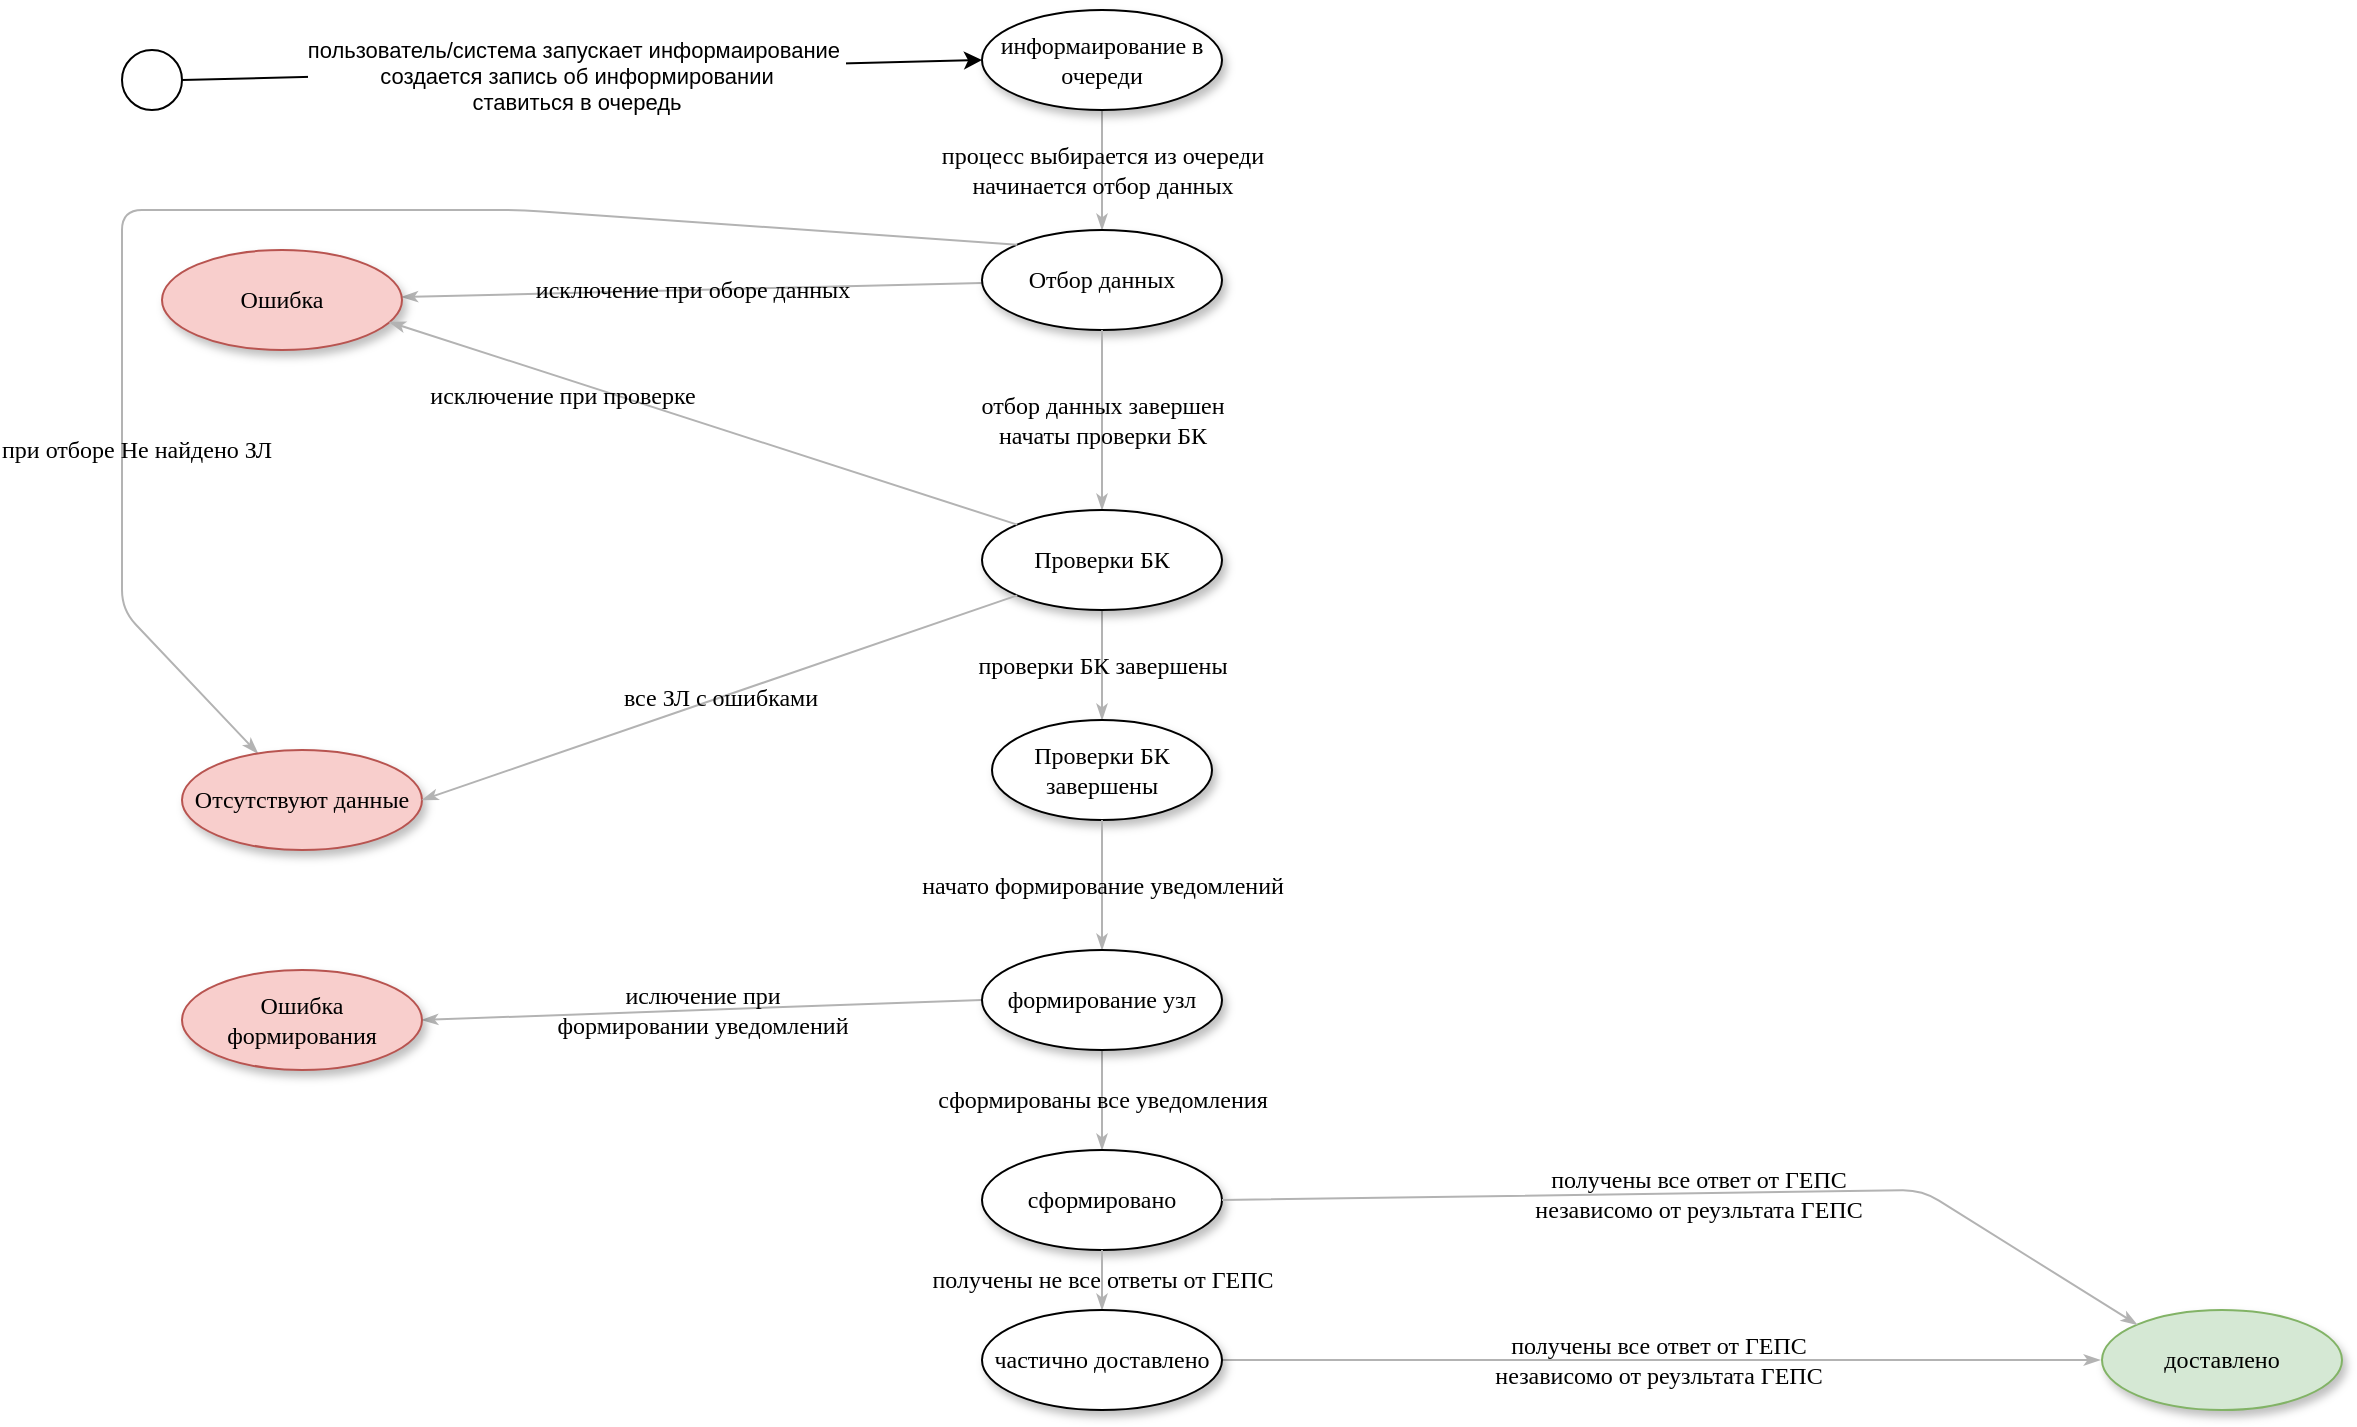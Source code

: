<mxfile version="21.6.9" type="github" pages="2">
  <diagram name="Процесс" id="42789a77-a242-8287-6e28-9cd8cfd52e62">
    <mxGraphModel dx="2372" dy="733" grid="1" gridSize="10" guides="1" tooltips="1" connect="1" arrows="1" fold="1" page="1" pageScale="1" pageWidth="1100" pageHeight="850" background="none" math="0" shadow="0">
      <root>
        <mxCell id="0" />
        <mxCell id="1" parent="0" />
        <mxCell id="1ea317790d2ca983-13" value="процесс выбирается из очереди&lt;br&gt;начинается отбор данных" style="edgeStyle=none;rounded=1;html=1;labelBackgroundColor=none;startArrow=none;startFill=0;startSize=5;endArrow=classicThin;endFill=1;endSize=5;jettySize=auto;orthogonalLoop=1;strokeColor=#B3B3B3;strokeWidth=1;fontFamily=Verdana;fontSize=12" parent="1" source="1ea317790d2ca983-1" target="1ea317790d2ca983-9" edge="1">
          <mxGeometry relative="1" as="geometry" />
        </mxCell>
        <mxCell id="1ea317790d2ca983-1" value="информаирование в очереди" style="ellipse;whiteSpace=wrap;html=1;rounded=0;shadow=1;comic=0;labelBackgroundColor=none;strokeWidth=1;fontFamily=Verdana;fontSize=12;align=center;" parent="1" vertex="1">
          <mxGeometry x="470" y="20" width="120" height="50" as="geometry" />
        </mxCell>
        <mxCell id="1ea317790d2ca983-21" value="relation" style="edgeStyle=none;rounded=1;html=1;labelBackgroundColor=none;startArrow=none;startFill=0;startSize=5;endArrow=classicThin;endFill=1;endSize=5;jettySize=auto;orthogonalLoop=1;strokeColor=#B3B3B3;strokeWidth=1;fontFamily=Verdana;fontSize=12" parent="1" source="1ea317790d2ca983-2" edge="1">
          <mxGeometry relative="1" as="geometry">
            <mxPoint x="414.202" y="322.616" as="targetPoint" />
          </mxGeometry>
        </mxCell>
        <mxCell id="1ea317790d2ca983-22" value="relation" style="edgeStyle=none;rounded=1;html=1;labelBackgroundColor=none;startArrow=none;startFill=0;startSize=5;endArrow=classicThin;endFill=1;endSize=5;jettySize=auto;orthogonalLoop=1;strokeColor=#B3B3B3;strokeWidth=1;fontFamily=Verdana;fontSize=12" parent="1" source="1ea317790d2ca983-2" edge="1">
          <mxGeometry relative="1" as="geometry">
            <mxPoint x="571.499" y="322.39" as="targetPoint" />
          </mxGeometry>
        </mxCell>
        <mxCell id="1ea317790d2ca983-15" value="relation" style="edgeStyle=none;rounded=1;html=1;labelBackgroundColor=none;startArrow=none;startFill=0;startSize=5;endArrow=classicThin;endFill=1;endSize=5;jettySize=auto;orthogonalLoop=1;strokeColor=#B3B3B3;strokeWidth=1;fontFamily=Verdana;fontSize=12" parent="1" target="1ea317790d2ca983-4" edge="1">
          <mxGeometry relative="1" as="geometry">
            <mxPoint x="708.381" y="230.753" as="sourcePoint" />
          </mxGeometry>
        </mxCell>
        <mxCell id="1ea317790d2ca983-16" value="сформированы все уведомления" style="edgeStyle=none;rounded=1;html=1;labelBackgroundColor=none;startArrow=none;startFill=0;startSize=5;endArrow=classicThin;endFill=1;endSize=5;jettySize=auto;orthogonalLoop=1;strokeColor=#B3B3B3;strokeWidth=1;fontFamily=Verdana;fontSize=12;exitX=0.5;exitY=1;exitDx=0;exitDy=0;" parent="1" source="6zdZu1xOQH_9_6lhA5Ge-17" target="1ea317790d2ca983-5" edge="1">
          <mxGeometry relative="1" as="geometry" />
        </mxCell>
        <mxCell id="1ea317790d2ca983-5" value="&lt;span&gt;сформировано&lt;/span&gt;" style="ellipse;whiteSpace=wrap;html=1;rounded=0;shadow=1;comic=0;labelBackgroundColor=none;strokeWidth=1;fontFamily=Verdana;fontSize=12;align=center;" parent="1" vertex="1">
          <mxGeometry x="470" y="590" width="120" height="50" as="geometry" />
        </mxCell>
        <mxCell id="1ea317790d2ca983-23" value="relation" style="edgeStyle=none;rounded=1;html=1;labelBackgroundColor=none;startArrow=none;startFill=0;startSize=5;endArrow=classicThin;endFill=1;endSize=5;jettySize=auto;orthogonalLoop=1;strokeColor=#B3B3B3;strokeWidth=1;fontFamily=Verdana;fontSize=12" parent="1" source="1ea317790d2ca983-6" edge="1">
          <mxGeometry relative="1" as="geometry">
            <mxPoint x="540.523" y="385.266" as="targetPoint" />
          </mxGeometry>
        </mxCell>
        <mxCell id="1ea317790d2ca983-24" value="relation" style="edgeStyle=none;rounded=1;html=1;labelBackgroundColor=none;startArrow=none;startFill=0;startSize=5;endArrow=classicThin;endFill=1;endSize=5;jettySize=auto;orthogonalLoop=1;strokeColor=#B3B3B3;strokeWidth=1;fontFamily=Verdana;fontSize=12" parent="1" target="1ea317790d2ca983-8" edge="1">
          <mxGeometry relative="1" as="geometry">
            <mxPoint x="427.5" y="360" as="sourcePoint" />
          </mxGeometry>
        </mxCell>
        <mxCell id="1ea317790d2ca983-19" value="исключение при оборе данных" style="edgeStyle=none;rounded=1;html=1;labelBackgroundColor=none;startArrow=none;startFill=0;startSize=5;endArrow=classicThin;endFill=1;endSize=5;jettySize=auto;orthogonalLoop=1;strokeColor=#B3B3B3;strokeWidth=1;fontFamily=Verdana;fontSize=12" parent="1" source="1ea317790d2ca983-9" target="1ea317790d2ca983-10" edge="1">
          <mxGeometry relative="1" as="geometry" />
        </mxCell>
        <mxCell id="1ea317790d2ca983-9" value="Отбор данных" style="ellipse;whiteSpace=wrap;html=1;rounded=0;shadow=1;comic=0;labelBackgroundColor=none;strokeWidth=1;fontFamily=Verdana;fontSize=12;align=center;" parent="1" vertex="1">
          <mxGeometry x="470" y="130" width="120" height="50" as="geometry" />
        </mxCell>
        <mxCell id="1ea317790d2ca983-20" value="отбор данных завершен&lt;br&gt;начаты проверки БК" style="edgeStyle=none;rounded=1;html=1;labelBackgroundColor=none;startArrow=none;startFill=0;startSize=5;endArrow=classicThin;endFill=1;endSize=5;jettySize=auto;orthogonalLoop=1;strokeColor=#B3B3B3;strokeWidth=1;fontFamily=Verdana;fontSize=12;" parent="1" source="1ea317790d2ca983-9" target="1ea317790d2ca983-11" edge="1">
          <mxGeometry x="0.001" relative="1" as="geometry">
            <mxPoint x="320" y="430" as="sourcePoint" />
            <mxPoint as="offset" />
          </mxGeometry>
        </mxCell>
        <mxCell id="1ea317790d2ca983-10" value="&lt;span&gt;Ошибка&lt;/span&gt;" style="ellipse;whiteSpace=wrap;html=1;rounded=0;shadow=1;comic=0;labelBackgroundColor=none;strokeWidth=1;fontFamily=Verdana;fontSize=12;align=center;fillColor=#f8cecc;strokeColor=#b85450;" parent="1" vertex="1">
          <mxGeometry x="60" y="140" width="120" height="50" as="geometry" />
        </mxCell>
        <mxCell id="1ea317790d2ca983-18" value="проверки БК завершены" style="edgeStyle=none;rounded=1;html=1;labelBackgroundColor=none;startArrow=none;startFill=0;startSize=5;endArrow=classicThin;endFill=1;endSize=5;jettySize=auto;orthogonalLoop=1;strokeColor=#B3B3B3;strokeWidth=1;fontFamily=Verdana;fontSize=12;entryX=0.5;entryY=0;entryDx=0;entryDy=0;" parent="1" source="1ea317790d2ca983-11" target="6zdZu1xOQH_9_6lhA5Ge-13" edge="1">
          <mxGeometry relative="1" as="geometry">
            <mxPoint x="440" y="540" as="targetPoint" />
          </mxGeometry>
        </mxCell>
        <mxCell id="1ea317790d2ca983-11" value="&lt;span&gt;Проверки БК&lt;/span&gt;" style="ellipse;whiteSpace=wrap;html=1;rounded=0;shadow=1;comic=0;labelBackgroundColor=none;strokeWidth=1;fontFamily=Verdana;fontSize=12;align=center;" parent="1" vertex="1">
          <mxGeometry x="470" y="270" width="120" height="50" as="geometry" />
        </mxCell>
        <mxCell id="6zdZu1xOQH_9_6lhA5Ge-2" style="rounded=0;orthogonalLoop=1;jettySize=auto;html=1;exitX=1;exitY=0.5;exitDx=0;exitDy=0;entryX=0;entryY=0.5;entryDx=0;entryDy=0;" edge="1" parent="1" source="6zdZu1xOQH_9_6lhA5Ge-1" target="1ea317790d2ca983-1">
          <mxGeometry relative="1" as="geometry" />
        </mxCell>
        <mxCell id="6zdZu1xOQH_9_6lhA5Ge-3" value="пользователь/система запускает информаирование&amp;nbsp;&lt;br&gt;создается запись об информировании&lt;br&gt;ставиться в очередь" style="edgeLabel;html=1;align=center;verticalAlign=middle;resizable=0;points=[];" vertex="1" connectable="0" parent="6zdZu1xOQH_9_6lhA5Ge-2">
          <mxGeometry x="-0.015" y="-3" relative="1" as="geometry">
            <mxPoint as="offset" />
          </mxGeometry>
        </mxCell>
        <mxCell id="6zdZu1xOQH_9_6lhA5Ge-1" value="" style="ellipse;whiteSpace=wrap;html=1;aspect=fixed;" vertex="1" parent="1">
          <mxGeometry x="40" y="40" width="30" height="30" as="geometry" />
        </mxCell>
        <mxCell id="6zdZu1xOQH_9_6lhA5Ge-5" value="при отборе Не найдено ЗЛ" style="edgeStyle=none;rounded=1;html=1;labelBackgroundColor=none;startArrow=none;startFill=0;startSize=5;endArrow=classicThin;endFill=1;endSize=5;jettySize=auto;orthogonalLoop=1;strokeColor=#B3B3B3;strokeWidth=1;fontFamily=Verdana;fontSize=12;exitX=0;exitY=0;exitDx=0;exitDy=0;" edge="1" parent="1" target="6zdZu1xOQH_9_6lhA5Ge-6" source="1ea317790d2ca983-9">
          <mxGeometry x="0.522" y="7" relative="1" as="geometry">
            <mxPoint x="98" y="240" as="sourcePoint" />
            <Array as="points">
              <mxPoint x="240" y="120" />
              <mxPoint x="40" y="120" />
              <mxPoint x="40" y="320" />
            </Array>
            <mxPoint as="offset" />
          </mxGeometry>
        </mxCell>
        <mxCell id="6zdZu1xOQH_9_6lhA5Ge-6" value="&lt;span&gt;Отсутствуют данные&lt;/span&gt;" style="ellipse;whiteSpace=wrap;html=1;rounded=0;shadow=1;comic=0;labelBackgroundColor=none;strokeWidth=1;fontFamily=Verdana;fontSize=12;align=center;fillColor=#f8cecc;strokeColor=#b85450;" vertex="1" parent="1">
          <mxGeometry x="70" y="390" width="120" height="50" as="geometry" />
        </mxCell>
        <mxCell id="6zdZu1xOQH_9_6lhA5Ge-9" value="исключение при проверке" style="edgeStyle=none;rounded=1;html=1;labelBackgroundColor=none;startArrow=none;startFill=0;startSize=5;endArrow=classicThin;endFill=1;endSize=5;jettySize=auto;orthogonalLoop=1;strokeColor=#B3B3B3;strokeWidth=1;fontFamily=Verdana;fontSize=12;exitX=0;exitY=0;exitDx=0;exitDy=0;entryX=0.947;entryY=0.72;entryDx=0;entryDy=0;entryPerimeter=0;" edge="1" parent="1" source="1ea317790d2ca983-11" target="1ea317790d2ca983-10">
          <mxGeometry x="0.43" y="9" relative="1" as="geometry">
            <mxPoint x="187" y="430" as="sourcePoint" />
            <mxPoint x="170" y="700" as="targetPoint" />
            <mxPoint as="offset" />
          </mxGeometry>
        </mxCell>
        <mxCell id="6zdZu1xOQH_9_6lhA5Ge-11" value="все ЗЛ с ошибками" style="edgeStyle=none;rounded=1;html=1;labelBackgroundColor=none;startArrow=none;startFill=0;startSize=5;endArrow=classicThin;endFill=1;endSize=5;jettySize=auto;orthogonalLoop=1;strokeColor=#B3B3B3;strokeWidth=1;fontFamily=Verdana;fontSize=12;entryX=1;entryY=0.5;entryDx=0;entryDy=0;exitX=0;exitY=1;exitDx=0;exitDy=0;" edge="1" parent="1" target="6zdZu1xOQH_9_6lhA5Ge-6" source="1ea317790d2ca983-11">
          <mxGeometry relative="1" as="geometry">
            <mxPoint x="410" y="300" as="sourcePoint" />
          </mxGeometry>
        </mxCell>
        <mxCell id="6zdZu1xOQH_9_6lhA5Ge-13" value="Проверки БК завершены" style="ellipse;whiteSpace=wrap;html=1;rounded=0;shadow=1;comic=0;labelBackgroundColor=none;strokeWidth=1;fontFamily=Verdana;fontSize=12;align=center;" vertex="1" parent="1">
          <mxGeometry x="475" y="375" width="110" height="50" as="geometry" />
        </mxCell>
        <mxCell id="6zdZu1xOQH_9_6lhA5Ge-14" value="начато формирование уведомлений" style="edgeStyle=none;rounded=1;html=1;labelBackgroundColor=none;startArrow=none;startFill=0;startSize=5;endArrow=classicThin;endFill=1;endSize=5;jettySize=auto;orthogonalLoop=1;strokeColor=#B3B3B3;strokeWidth=1;fontFamily=Verdana;fontSize=12;exitX=0.5;exitY=1;exitDx=0;exitDy=0;entryX=0.5;entryY=0;entryDx=0;entryDy=0;" edge="1" parent="1" source="6zdZu1xOQH_9_6lhA5Ge-13" target="6zdZu1xOQH_9_6lhA5Ge-17">
          <mxGeometry relative="1" as="geometry">
            <mxPoint x="1090" y="540" as="targetPoint" />
            <mxPoint x="550.5" y="620" as="sourcePoint" />
          </mxGeometry>
        </mxCell>
        <mxCell id="6zdZu1xOQH_9_6lhA5Ge-16" value="ислючение при &lt;br&gt;формировании уведомлений" style="edgeStyle=none;rounded=1;html=1;labelBackgroundColor=none;startArrow=none;startFill=0;startSize=5;endArrow=classicThin;endFill=1;endSize=5;jettySize=auto;orthogonalLoop=1;strokeColor=#B3B3B3;strokeWidth=1;fontFamily=Verdana;fontSize=12;exitX=0;exitY=0.5;exitDx=0;exitDy=0;entryX=1;entryY=0.5;entryDx=0;entryDy=0;" edge="1" parent="1" source="6zdZu1xOQH_9_6lhA5Ge-17" target="6zdZu1xOQH_9_6lhA5Ge-19">
          <mxGeometry relative="1" as="geometry">
            <mxPoint x="1140" y="270" as="targetPoint" />
          </mxGeometry>
        </mxCell>
        <mxCell id="6zdZu1xOQH_9_6lhA5Ge-17" value="формирование узл" style="ellipse;whiteSpace=wrap;html=1;rounded=0;shadow=1;comic=0;labelBackgroundColor=none;strokeWidth=1;fontFamily=Verdana;fontSize=12;align=center;" vertex="1" parent="1">
          <mxGeometry x="470" y="490" width="120" height="50" as="geometry" />
        </mxCell>
        <mxCell id="6zdZu1xOQH_9_6lhA5Ge-19" value="&lt;span&gt;Ошибка формирования&lt;/span&gt;" style="ellipse;whiteSpace=wrap;html=1;rounded=0;shadow=1;comic=0;labelBackgroundColor=none;strokeWidth=1;fontFamily=Verdana;fontSize=12;align=center;fillColor=#f8cecc;strokeColor=#b85450;" vertex="1" parent="1">
          <mxGeometry x="70" y="500" width="120" height="50" as="geometry" />
        </mxCell>
        <mxCell id="yNDwM7NJP9TJwuQhPqBt-1" value="получены все ответ от ГЕПС &lt;br&gt;независомо от реузльтата ГЕПС" style="edgeStyle=none;rounded=1;html=1;labelBackgroundColor=none;startArrow=none;startFill=0;startSize=5;endArrow=classicThin;endFill=1;endSize=5;jettySize=auto;orthogonalLoop=1;strokeColor=#B3B3B3;strokeWidth=1;fontFamily=Verdana;fontSize=12;exitX=1;exitY=0.5;exitDx=0;exitDy=0;" edge="1" parent="1">
          <mxGeometry relative="1" as="geometry">
            <mxPoint x="587" y="695" as="sourcePoint" />
            <mxPoint x="1029" y="695" as="targetPoint" />
          </mxGeometry>
        </mxCell>
        <mxCell id="yNDwM7NJP9TJwuQhPqBt-2" value="&lt;span&gt;доставлено&lt;/span&gt;" style="ellipse;whiteSpace=wrap;html=1;rounded=0;shadow=1;comic=0;labelBackgroundColor=none;strokeWidth=1;fontFamily=Verdana;fontSize=12;align=center;fillColor=#d5e8d4;strokeColor=#82b366;" vertex="1" parent="1">
          <mxGeometry x="1030" y="670" width="120" height="50" as="geometry" />
        </mxCell>
        <mxCell id="yNDwM7NJP9TJwuQhPqBt-3" value="получены не все ответы от ГЕПС" style="edgeStyle=none;rounded=1;html=1;labelBackgroundColor=none;startArrow=none;startFill=0;startSize=5;endArrow=classicThin;endFill=1;endSize=5;jettySize=auto;orthogonalLoop=1;strokeColor=#B3B3B3;strokeWidth=1;fontFamily=Verdana;fontSize=12;exitX=0.5;exitY=1;exitDx=0;exitDy=0;" edge="1" parent="1" target="yNDwM7NJP9TJwuQhPqBt-4" source="1ea317790d2ca983-5">
          <mxGeometry relative="1" as="geometry">
            <mxPoint x="551" y="640" as="sourcePoint" />
          </mxGeometry>
        </mxCell>
        <mxCell id="yNDwM7NJP9TJwuQhPqBt-4" value="&lt;span&gt;частично доставлено&lt;/span&gt;" style="ellipse;whiteSpace=wrap;html=1;rounded=0;shadow=1;comic=0;labelBackgroundColor=none;strokeWidth=1;fontFamily=Verdana;fontSize=12;align=center;" vertex="1" parent="1">
          <mxGeometry x="470" y="670" width="120" height="50" as="geometry" />
        </mxCell>
        <mxCell id="uM6fTtsD-xZkchgIh1UY-1" value="получены все ответ от ГЕПС &lt;br&gt;независомо от реузльтата ГЕПС" style="edgeStyle=none;rounded=1;html=1;labelBackgroundColor=none;startArrow=none;startFill=0;startSize=5;endArrow=classicThin;endFill=1;endSize=5;jettySize=auto;orthogonalLoop=1;strokeColor=#B3B3B3;strokeWidth=1;fontFamily=Verdana;fontSize=12;exitX=1;exitY=0.5;exitDx=0;exitDy=0;entryX=0;entryY=0;entryDx=0;entryDy=0;" edge="1" parent="1" source="1ea317790d2ca983-5" target="yNDwM7NJP9TJwuQhPqBt-2">
          <mxGeometry relative="1" as="geometry">
            <mxPoint x="597" y="705" as="sourcePoint" />
            <mxPoint x="1039" y="705" as="targetPoint" />
            <Array as="points">
              <mxPoint x="940" y="610" />
            </Array>
          </mxGeometry>
        </mxCell>
      </root>
    </mxGraphModel>
  </diagram>
  <diagram id="MwpVAmyu0Yik_o4OtPd1" name="ЗЛ">
    <mxGraphModel dx="1272" dy="733" grid="1" gridSize="10" guides="1" tooltips="1" connect="1" arrows="1" fold="1" page="1" pageScale="1" pageWidth="827" pageHeight="1169" math="0" shadow="0">
      <root>
        <mxCell id="0" />
        <mxCell id="1" parent="0" />
        <mxCell id="6XYU-7X6QYTzgDriU3_R-1" value="" style="ellipse;whiteSpace=wrap;html=1;aspect=fixed;" vertex="1" parent="1">
          <mxGeometry x="40" y="70" width="40" height="40" as="geometry" />
        </mxCell>
        <mxCell id="vZhTdbpoQ-HhvWvCmrPh-1" value="отбор данных" style="edgeStyle=none;rounded=1;html=1;labelBackgroundColor=none;startArrow=none;startFill=0;startSize=5;endArrow=classicThin;endFill=1;endSize=5;jettySize=auto;orthogonalLoop=1;strokeColor=#B3B3B3;strokeWidth=1;fontFamily=Verdana;fontSize=12;exitX=1;exitY=0.5;exitDx=0;exitDy=0;entryX=0;entryY=0.5;entryDx=0;entryDy=0;" edge="1" parent="1" source="6XYU-7X6QYTzgDriU3_R-1" target="vZhTdbpoQ-HhvWvCmrPh-2">
          <mxGeometry relative="1" as="geometry">
            <mxPoint x="310" y="90" as="targetPoint" />
          </mxGeometry>
        </mxCell>
        <mxCell id="vZhTdbpoQ-HhvWvCmrPh-2" value="Отобрано" style="ellipse;whiteSpace=wrap;html=1;rounded=0;shadow=1;comic=0;labelBackgroundColor=none;strokeWidth=1;fontFamily=Verdana;fontSize=12;align=center;" vertex="1" parent="1">
          <mxGeometry x="330" y="65" width="75" height="50" as="geometry" />
        </mxCell>
        <mxCell id="rwZ92vALk-UXT1MHfkAR-1" value="Ошибка" style="ellipse;whiteSpace=wrap;html=1;rounded=0;shadow=1;comic=0;labelBackgroundColor=none;strokeWidth=1;fontFamily=Verdana;fontSize=12;align=center;fillColor=#f8cecc;strokeColor=#b85450;" vertex="1" parent="1">
          <mxGeometry x="130" y="180" width="75" height="50" as="geometry" />
        </mxCell>
        <mxCell id="rwZ92vALk-UXT1MHfkAR-2" value="проверка БК без ошибок" style="edgeStyle=none;rounded=1;html=1;labelBackgroundColor=none;startArrow=none;startFill=0;startSize=5;endArrow=classicThin;endFill=1;endSize=5;jettySize=auto;orthogonalLoop=1;strokeColor=#B3B3B3;strokeWidth=1;fontFamily=Verdana;fontSize=12;exitX=1;exitY=1;exitDx=0;exitDy=0;entryX=0;entryY=0;entryDx=0;entryDy=0;" edge="1" parent="1" source="vZhTdbpoQ-HhvWvCmrPh-2" target="rwZ92vALk-UXT1MHfkAR-3">
          <mxGeometry relative="1" as="geometry">
            <mxPoint x="200" y="170" as="targetPoint" />
            <mxPoint x="405" y="140" as="sourcePoint" />
          </mxGeometry>
        </mxCell>
        <mxCell id="rwZ92vALk-UXT1MHfkAR-3" value="Отобрано" style="ellipse;whiteSpace=wrap;html=1;rounded=0;shadow=1;comic=0;labelBackgroundColor=none;strokeWidth=1;fontFamily=Verdana;fontSize=12;align=center;" vertex="1" parent="1">
          <mxGeometry x="530" y="180" width="75" height="50" as="geometry" />
        </mxCell>
        <mxCell id="rwZ92vALk-UXT1MHfkAR-4" value="в ходе проверки БК найдены ошибки" style="edgeStyle=none;rounded=1;html=1;labelBackgroundColor=none;startArrow=none;startFill=0;startSize=5;endArrow=classicThin;endFill=1;endSize=5;jettySize=auto;orthogonalLoop=1;strokeColor=#B3B3B3;strokeWidth=1;fontFamily=Verdana;fontSize=12;exitX=0;exitY=1;exitDx=0;exitDy=0;entryX=0.6;entryY=-0.04;entryDx=0;entryDy=0;entryPerimeter=0;" edge="1" parent="1" target="rwZ92vALk-UXT1MHfkAR-1" source="vZhTdbpoQ-HhvWvCmrPh-2">
          <mxGeometry relative="1" as="geometry">
            <mxPoint x="210" y="180" as="targetPoint" />
            <mxPoint x="378" y="125" as="sourcePoint" />
          </mxGeometry>
        </mxCell>
        <mxCell id="rwZ92vALk-UXT1MHfkAR-6" value="Отправлено" style="ellipse;whiteSpace=wrap;html=1;rounded=0;shadow=1;comic=0;labelBackgroundColor=none;strokeWidth=1;fontFamily=Verdana;fontSize=12;align=center;" vertex="1" parent="1">
          <mxGeometry x="530" y="340" width="75" height="50" as="geometry" />
        </mxCell>
        <mxCell id="rwZ92vALk-UXT1MHfkAR-8" value="сформировали уведомление&lt;br&gt;и&lt;br&gt;отправили в ВИО" style="edgeStyle=none;rounded=1;html=1;labelBackgroundColor=none;startArrow=none;startFill=0;startSize=5;endArrow=classicThin;endFill=1;endSize=5;jettySize=auto;orthogonalLoop=1;strokeColor=#B3B3B3;strokeWidth=1;fontFamily=Verdana;fontSize=12;exitX=0.5;exitY=1;exitDx=0;exitDy=0;entryX=0.5;entryY=0;entryDx=0;entryDy=0;" edge="1" parent="1" source="rwZ92vALk-UXT1MHfkAR-3" target="rwZ92vALk-UXT1MHfkAR-6">
          <mxGeometry relative="1" as="geometry">
            <mxPoint x="764" y="340" as="targetPoint" />
            <mxPoint x="590" y="268" as="sourcePoint" />
          </mxGeometry>
        </mxCell>
        <mxCell id="rwZ92vALk-UXT1MHfkAR-9" value="Доставлено" style="ellipse;whiteSpace=wrap;html=1;rounded=0;shadow=1;comic=0;labelBackgroundColor=none;strokeWidth=1;fontFamily=Verdana;fontSize=12;align=center;fillColor=#d5e8d4;strokeColor=#82b366;" vertex="1" parent="1">
          <mxGeometry x="530" y="500" width="75" height="50" as="geometry" />
        </mxCell>
        <mxCell id="rwZ92vALk-UXT1MHfkAR-10" value="получен положительный ответ от ВИО (ГЕПС)" style="edgeStyle=none;rounded=1;html=1;labelBackgroundColor=none;startArrow=none;startFill=0;startSize=5;endArrow=classicThin;endFill=1;endSize=5;jettySize=auto;orthogonalLoop=1;strokeColor=#B3B3B3;strokeWidth=1;fontFamily=Verdana;fontSize=12;entryX=0.5;entryY=0;entryDx=0;entryDy=0;exitX=0.5;exitY=1;exitDx=0;exitDy=0;" edge="1" parent="1" target="rwZ92vALk-UXT1MHfkAR-9" source="rwZ92vALk-UXT1MHfkAR-6">
          <mxGeometry relative="1" as="geometry">
            <mxPoint x="774" y="350" as="targetPoint" />
            <mxPoint x="710" y="360" as="sourcePoint" />
          </mxGeometry>
        </mxCell>
        <mxCell id="rwZ92vALk-UXT1MHfkAR-11" value="Ошибка доставки" style="ellipse;whiteSpace=wrap;html=1;rounded=0;shadow=1;comic=0;labelBackgroundColor=none;strokeWidth=1;fontFamily=Verdana;fontSize=12;align=center;fillColor=#f8cecc;strokeColor=#b85450;" vertex="1" parent="1">
          <mxGeometry x="150" y="500" width="75" height="50" as="geometry" />
        </mxCell>
        <mxCell id="rwZ92vALk-UXT1MHfkAR-12" value="получен отрицательный ответ от ВИО (ГЕПС)" style="edgeStyle=none;rounded=1;html=1;labelBackgroundColor=none;startArrow=none;startFill=0;startSize=5;endArrow=classicThin;endFill=1;endSize=5;jettySize=auto;orthogonalLoop=1;strokeColor=#B3B3B3;strokeWidth=1;fontFamily=Verdana;fontSize=12;entryX=0.5;entryY=0;entryDx=0;entryDy=0;exitX=0;exitY=0.5;exitDx=0;exitDy=0;" edge="1" parent="1" target="rwZ92vALk-UXT1MHfkAR-11" source="rwZ92vALk-UXT1MHfkAR-6">
          <mxGeometry relative="1" as="geometry">
            <mxPoint x="572" y="360" as="targetPoint" />
            <mxPoint x="366" y="400" as="sourcePoint" />
          </mxGeometry>
        </mxCell>
      </root>
    </mxGraphModel>
  </diagram>
</mxfile>
